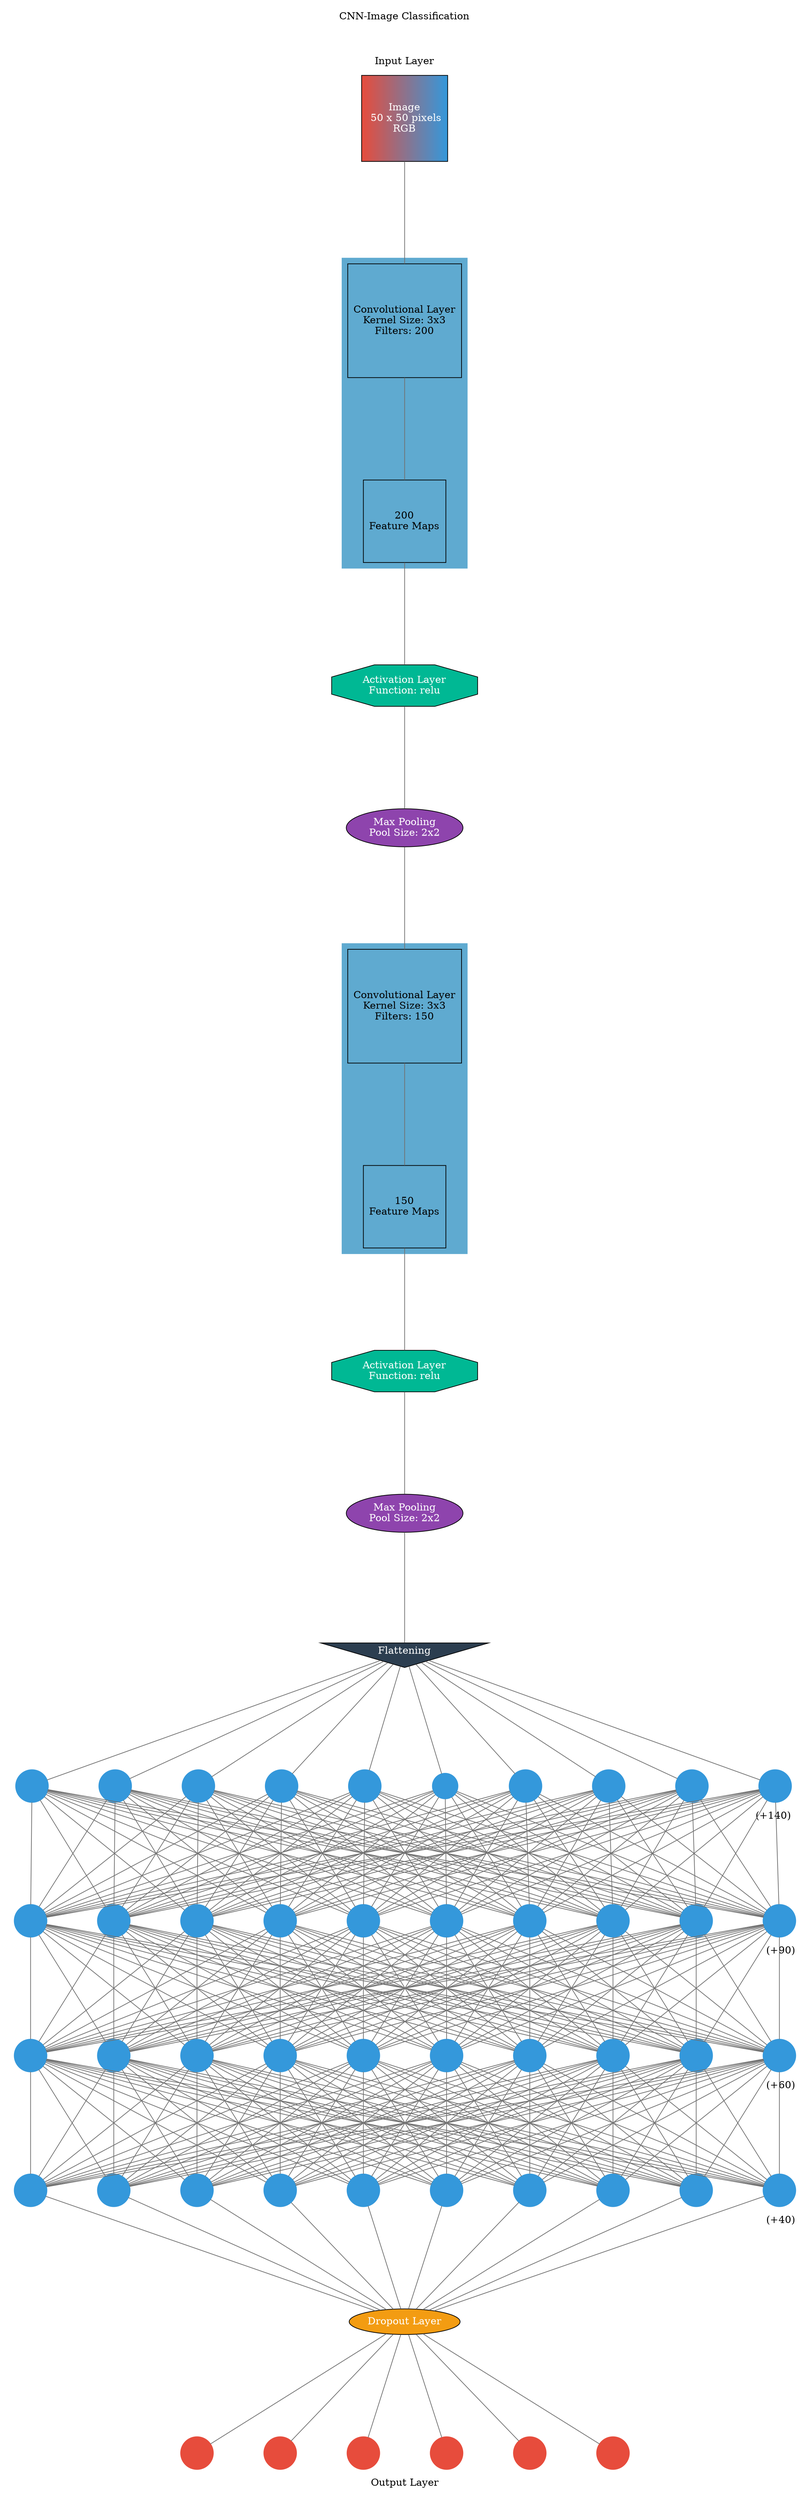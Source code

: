digraph g {
	graph [nodesep=1 ranksep=2 splines=false]
	edge [arrowhead=none color="#707070"]
	subgraph cluster_input {
		node [fillcolor="#e74c3c:#3498db" fontcolor=white shape=square style=filled]
		color=white label="CNN-Image Classification



Input Layer"
		1 [label="Image
 50 x 50 pixels
RGB" fontcolor=white]
	}
	conv_2 -> 2
	1 -> conv_2
	subgraph cluster_1 {
		color="#5faad0" style=filled
		conv_2 [label="Convolutional Layer
Kernel Size: 3x3
Filters: 200" shape=square]
		2 [label="200
Feature Maps" shape=square]
	}
	2 -> 3
	subgraph cluster_2 {
		color=white
		3 [label="Activation Layer
Function: relu" fillcolor="#00b894" fontcolor=white shape=octagon style=filled]
	}
	3 -> 4
	subgraph cluster_3 {
		color=white
		4 [label="Max Pooling
Pool Size: 2x2" fillcolor="#8e44ad" fontcolor=white style=filled]
	}
	conv_5 -> 5
	4 -> conv_5
	subgraph cluster_4 {
		color="#5faad0" style=filled
		conv_5 [label="Convolutional Layer
Kernel Size: 3x3
Filters: 150" shape=square]
		5 [label="150
Feature Maps" shape=square]
	}
	5 -> 6
	subgraph cluster_5 {
		color=white
		6 [label="Activation Layer
Function: relu" fillcolor="#00b894" fontcolor=white shape=octagon style=filled]
	}
	6 -> 7
	subgraph cluster_6 {
		color=white
		7 [label="Max Pooling
Pool Size: 2x2" fillcolor="#8e44ad" fontcolor=white style=filled]
	}
	7 -> 8
	subgraph cluster_7 {
		color=white
		8 [label=Flattening fillcolor="#2c3e50" fontcolor=white shape=invtriangle style=filled]
	}
	8 -> 9
	8 -> 10
	8 -> 11
	8 -> 12
	8 -> 13
	8 -> 14
	8 -> 15
	8 -> 16
	8 -> 17
	8 -> 18
	subgraph cluster_8 {
		color=white
		rank=same
		label=" (+140)" labeljust=right labelloc=b
		9 [color="#3498db" fontcolor="#3498db" shape=circle style=filled]
		10 [color="#3498db" fontcolor="#3498db" shape=circle style=filled]
		11 [color="#3498db" fontcolor="#3498db" shape=circle style=filled]
		12 [color="#3498db" fontcolor="#3498db" shape=circle style=filled]
		13 [color="#3498db" fontcolor="#3498db" shape=circle style=filled]
		14 [color="#3498db" fontcolor="#3498db" shape=circle style=filled]
		15 [color="#3498db" fontcolor="#3498db" shape=circle style=filled]
		16 [color="#3498db" fontcolor="#3498db" shape=circle style=filled]
		17 [color="#3498db" fontcolor="#3498db" shape=circle style=filled]
		18 [color="#3498db" fontcolor="#3498db" shape=circle style=filled]
	}
	9 -> 19
	10 -> 19
	11 -> 19
	12 -> 19
	13 -> 19
	14 -> 19
	15 -> 19
	16 -> 19
	17 -> 19
	18 -> 19
	9 -> 20
	10 -> 20
	11 -> 20
	12 -> 20
	13 -> 20
	14 -> 20
	15 -> 20
	16 -> 20
	17 -> 20
	18 -> 20
	9 -> 21
	10 -> 21
	11 -> 21
	12 -> 21
	13 -> 21
	14 -> 21
	15 -> 21
	16 -> 21
	17 -> 21
	18 -> 21
	9 -> 22
	10 -> 22
	11 -> 22
	12 -> 22
	13 -> 22
	14 -> 22
	15 -> 22
	16 -> 22
	17 -> 22
	18 -> 22
	9 -> 23
	10 -> 23
	11 -> 23
	12 -> 23
	13 -> 23
	14 -> 23
	15 -> 23
	16 -> 23
	17 -> 23
	18 -> 23
	9 -> 24
	10 -> 24
	11 -> 24
	12 -> 24
	13 -> 24
	14 -> 24
	15 -> 24
	16 -> 24
	17 -> 24
	18 -> 24
	9 -> 25
	10 -> 25
	11 -> 25
	12 -> 25
	13 -> 25
	14 -> 25
	15 -> 25
	16 -> 25
	17 -> 25
	18 -> 25
	9 -> 26
	10 -> 26
	11 -> 26
	12 -> 26
	13 -> 26
	14 -> 26
	15 -> 26
	16 -> 26
	17 -> 26
	18 -> 26
	9 -> 27
	10 -> 27
	11 -> 27
	12 -> 27
	13 -> 27
	14 -> 27
	15 -> 27
	16 -> 27
	17 -> 27
	18 -> 27
	9 -> 28
	10 -> 28
	11 -> 28
	12 -> 28
	13 -> 28
	14 -> 28
	15 -> 28
	16 -> 28
	17 -> 28
	18 -> 28
	subgraph cluster_9 {
		color=white
		rank=same
		label=" (+90)" labeljust=right labelloc=b
		19 [color="#3498db" fontcolor="#3498db" shape=circle style=filled]
		20 [color="#3498db" fontcolor="#3498db" shape=circle style=filled]
		21 [color="#3498db" fontcolor="#3498db" shape=circle style=filled]
		22 [color="#3498db" fontcolor="#3498db" shape=circle style=filled]
		23 [color="#3498db" fontcolor="#3498db" shape=circle style=filled]
		24 [color="#3498db" fontcolor="#3498db" shape=circle style=filled]
		25 [color="#3498db" fontcolor="#3498db" shape=circle style=filled]
		26 [color="#3498db" fontcolor="#3498db" shape=circle style=filled]
		27 [color="#3498db" fontcolor="#3498db" shape=circle style=filled]
		28 [color="#3498db" fontcolor="#3498db" shape=circle style=filled]
	}
	19 -> 29
	20 -> 29
	21 -> 29
	22 -> 29
	23 -> 29
	24 -> 29
	25 -> 29
	26 -> 29
	27 -> 29
	28 -> 29
	19 -> 30
	20 -> 30
	21 -> 30
	22 -> 30
	23 -> 30
	24 -> 30
	25 -> 30
	26 -> 30
	27 -> 30
	28 -> 30
	19 -> 31
	20 -> 31
	21 -> 31
	22 -> 31
	23 -> 31
	24 -> 31
	25 -> 31
	26 -> 31
	27 -> 31
	28 -> 31
	19 -> 32
	20 -> 32
	21 -> 32
	22 -> 32
	23 -> 32
	24 -> 32
	25 -> 32
	26 -> 32
	27 -> 32
	28 -> 32
	19 -> 33
	20 -> 33
	21 -> 33
	22 -> 33
	23 -> 33
	24 -> 33
	25 -> 33
	26 -> 33
	27 -> 33
	28 -> 33
	19 -> 34
	20 -> 34
	21 -> 34
	22 -> 34
	23 -> 34
	24 -> 34
	25 -> 34
	26 -> 34
	27 -> 34
	28 -> 34
	19 -> 35
	20 -> 35
	21 -> 35
	22 -> 35
	23 -> 35
	24 -> 35
	25 -> 35
	26 -> 35
	27 -> 35
	28 -> 35
	19 -> 36
	20 -> 36
	21 -> 36
	22 -> 36
	23 -> 36
	24 -> 36
	25 -> 36
	26 -> 36
	27 -> 36
	28 -> 36
	19 -> 37
	20 -> 37
	21 -> 37
	22 -> 37
	23 -> 37
	24 -> 37
	25 -> 37
	26 -> 37
	27 -> 37
	28 -> 37
	19 -> 38
	20 -> 38
	21 -> 38
	22 -> 38
	23 -> 38
	24 -> 38
	25 -> 38
	26 -> 38
	27 -> 38
	28 -> 38
	subgraph cluster_10 {
		color=white
		rank=same
		label=" (+60)" labeljust=right labelloc=b
		29 [color="#3498db" fontcolor="#3498db" shape=circle style=filled]
		30 [color="#3498db" fontcolor="#3498db" shape=circle style=filled]
		31 [color="#3498db" fontcolor="#3498db" shape=circle style=filled]
		32 [color="#3498db" fontcolor="#3498db" shape=circle style=filled]
		33 [color="#3498db" fontcolor="#3498db" shape=circle style=filled]
		34 [color="#3498db" fontcolor="#3498db" shape=circle style=filled]
		35 [color="#3498db" fontcolor="#3498db" shape=circle style=filled]
		36 [color="#3498db" fontcolor="#3498db" shape=circle style=filled]
		37 [color="#3498db" fontcolor="#3498db" shape=circle style=filled]
		38 [color="#3498db" fontcolor="#3498db" shape=circle style=filled]
	}
	29 -> 39
	30 -> 39
	31 -> 39
	32 -> 39
	33 -> 39
	34 -> 39
	35 -> 39
	36 -> 39
	37 -> 39
	38 -> 39
	29 -> 40
	30 -> 40
	31 -> 40
	32 -> 40
	33 -> 40
	34 -> 40
	35 -> 40
	36 -> 40
	37 -> 40
	38 -> 40
	29 -> 41
	30 -> 41
	31 -> 41
	32 -> 41
	33 -> 41
	34 -> 41
	35 -> 41
	36 -> 41
	37 -> 41
	38 -> 41
	29 -> 42
	30 -> 42
	31 -> 42
	32 -> 42
	33 -> 42
	34 -> 42
	35 -> 42
	36 -> 42
	37 -> 42
	38 -> 42
	29 -> 43
	30 -> 43
	31 -> 43
	32 -> 43
	33 -> 43
	34 -> 43
	35 -> 43
	36 -> 43
	37 -> 43
	38 -> 43
	29 -> 44
	30 -> 44
	31 -> 44
	32 -> 44
	33 -> 44
	34 -> 44
	35 -> 44
	36 -> 44
	37 -> 44
	38 -> 44
	29 -> 45
	30 -> 45
	31 -> 45
	32 -> 45
	33 -> 45
	34 -> 45
	35 -> 45
	36 -> 45
	37 -> 45
	38 -> 45
	29 -> 46
	30 -> 46
	31 -> 46
	32 -> 46
	33 -> 46
	34 -> 46
	35 -> 46
	36 -> 46
	37 -> 46
	38 -> 46
	29 -> 47
	30 -> 47
	31 -> 47
	32 -> 47
	33 -> 47
	34 -> 47
	35 -> 47
	36 -> 47
	37 -> 47
	38 -> 47
	29 -> 48
	30 -> 48
	31 -> 48
	32 -> 48
	33 -> 48
	34 -> 48
	35 -> 48
	36 -> 48
	37 -> 48
	38 -> 48
	subgraph cluster_11 {
		color=white
		rank=same
		label=" (+40)" labeljust=right labelloc=b
		39 [color="#3498db" fontcolor="#3498db" shape=circle style=filled]
		40 [color="#3498db" fontcolor="#3498db" shape=circle style=filled]
		41 [color="#3498db" fontcolor="#3498db" shape=circle style=filled]
		42 [color="#3498db" fontcolor="#3498db" shape=circle style=filled]
		43 [color="#3498db" fontcolor="#3498db" shape=circle style=filled]
		44 [color="#3498db" fontcolor="#3498db" shape=circle style=filled]
		45 [color="#3498db" fontcolor="#3498db" shape=circle style=filled]
		46 [color="#3498db" fontcolor="#3498db" shape=circle style=filled]
		47 [color="#3498db" fontcolor="#3498db" shape=circle style=filled]
		48 [color="#3498db" fontcolor="#3498db" shape=circle style=filled]
	}
	39 -> 49
	40 -> 49
	41 -> 49
	42 -> 49
	43 -> 49
	44 -> 49
	45 -> 49
	46 -> 49
	47 -> 49
	48 -> 49
	subgraph cluster_12 {
		color=white
		49 [label="Dropout Layer" fillcolor="#f39c12" fontcolor=white style=filled]
	}
	49 -> 50
	49 -> 51
	49 -> 52
	49 -> 53
	49 -> 54
	49 -> 55
	subgraph cluster_output {
		node [color="#2ecc71" fontcolor="#2ecc71" shape=circle style=filled]
		color=white
		rank=same
		labeljust=1
		50 [color="#e74c3c" fontcolor="#e74c3c" shape=circle style=filled]
		51 [color="#e74c3c" fontcolor="#e74c3c" shape=circle style=filled]
		52 [color="#e74c3c" fontcolor="#e74c3c" shape=circle style=filled]
		53 [color="#e74c3c" fontcolor="#e74c3c" shape=circle style=filled]
		54 [color="#e74c3c" fontcolor="#e74c3c" shape=circle style=filled]
		55 [color="#e74c3c" fontcolor="#e74c3c" shape=circle style=filled]
		label="Output Layer" labelloc=bottom
	}
	arrowShape=none
}
